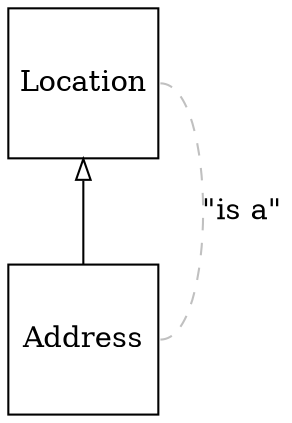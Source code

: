 digraph {

    // dot -Tpng -Gdpi=80 -Nfontname=Helvetica -Efontname=Helvetica -o is_a_simple.png is_a_simple.dot

    rankdir=TB
    node [shape=square, fixedsize=true, width=1]
    edge [arrowtail="empty"]

    Location -> Address [dir=back]
    Location:e -> Address:e [arrowhead=none, style=dashed, color=grey, label="\"is a\""]
}